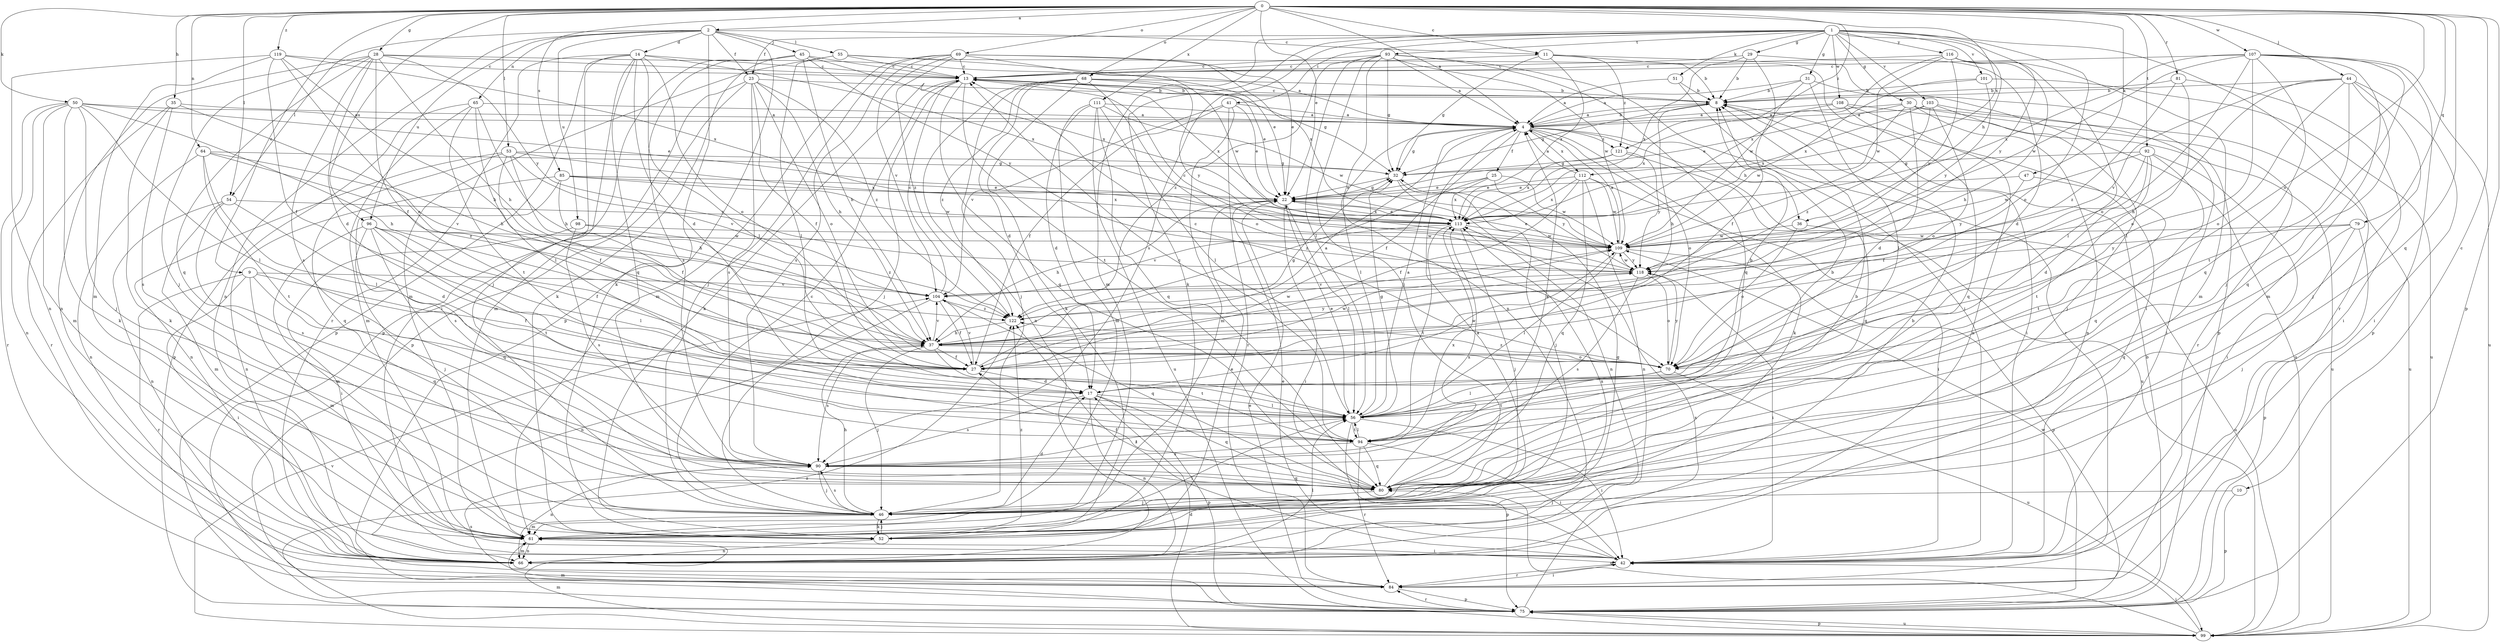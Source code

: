 strict digraph  {
0;
1;
2;
4;
8;
9;
10;
11;
13;
14;
17;
22;
23;
25;
27;
28;
29;
30;
31;
32;
35;
36;
37;
41;
42;
44;
45;
46;
47;
50;
51;
52;
53;
54;
55;
56;
61;
64;
65;
66;
68;
69;
70;
75;
79;
80;
81;
84;
85;
90;
92;
93;
94;
96;
98;
99;
101;
103;
104;
107;
108;
109;
111;
112;
113;
116;
118;
119;
121;
122;
0 -> 2  [label=a];
0 -> 4  [label=a];
0 -> 9  [label=c];
0 -> 10  [label=c];
0 -> 11  [label=c];
0 -> 22  [label=e];
0 -> 28  [label=g];
0 -> 35  [label=h];
0 -> 44  [label=j];
0 -> 47  [label=k];
0 -> 50  [label=k];
0 -> 53  [label=l];
0 -> 54  [label=l];
0 -> 64  [label=n];
0 -> 68  [label=o];
0 -> 69  [label=o];
0 -> 70  [label=o];
0 -> 75  [label=p];
0 -> 79  [label=q];
0 -> 80  [label=q];
0 -> 81  [label=r];
0 -> 85  [label=s];
0 -> 92  [label=t];
0 -> 96  [label=u];
0 -> 107  [label=w];
0 -> 111  [label=x];
0 -> 112  [label=x];
0 -> 119  [label=z];
0 -> 121  [label=z];
1 -> 23  [label=f];
1 -> 29  [label=g];
1 -> 30  [label=g];
1 -> 31  [label=g];
1 -> 36  [label=h];
1 -> 41  [label=i];
1 -> 51  [label=k];
1 -> 52  [label=k];
1 -> 61  [label=m];
1 -> 70  [label=o];
1 -> 84  [label=r];
1 -> 90  [label=s];
1 -> 93  [label=t];
1 -> 101  [label=v];
1 -> 103  [label=v];
1 -> 108  [label=w];
1 -> 116  [label=y];
1 -> 118  [label=y];
2 -> 11  [label=c];
2 -> 14  [label=d];
2 -> 23  [label=f];
2 -> 45  [label=j];
2 -> 52  [label=k];
2 -> 54  [label=l];
2 -> 55  [label=l];
2 -> 65  [label=n];
2 -> 66  [label=n];
2 -> 75  [label=p];
2 -> 96  [label=u];
2 -> 98  [label=u];
4 -> 8  [label=b];
4 -> 25  [label=f];
4 -> 27  [label=f];
4 -> 32  [label=g];
4 -> 36  [label=h];
4 -> 52  [label=k];
4 -> 56  [label=l];
4 -> 70  [label=o];
4 -> 99  [label=u];
4 -> 112  [label=x];
4 -> 121  [label=z];
8 -> 4  [label=a];
8 -> 13  [label=c];
8 -> 32  [label=g];
8 -> 37  [label=h];
8 -> 42  [label=i];
9 -> 27  [label=f];
9 -> 42  [label=i];
9 -> 61  [label=m];
9 -> 80  [label=q];
9 -> 84  [label=r];
9 -> 104  [label=v];
10 -> 46  [label=j];
10 -> 75  [label=p];
11 -> 13  [label=c];
11 -> 32  [label=g];
11 -> 42  [label=i];
11 -> 75  [label=p];
11 -> 113  [label=x];
11 -> 121  [label=z];
13 -> 8  [label=b];
13 -> 32  [label=g];
13 -> 46  [label=j];
13 -> 52  [label=k];
13 -> 80  [label=q];
13 -> 94  [label=t];
13 -> 113  [label=x];
14 -> 13  [label=c];
14 -> 17  [label=d];
14 -> 42  [label=i];
14 -> 46  [label=j];
14 -> 56  [label=l];
14 -> 70  [label=o];
14 -> 75  [label=p];
14 -> 80  [label=q];
14 -> 84  [label=r];
14 -> 113  [label=x];
17 -> 56  [label=l];
17 -> 66  [label=n];
17 -> 75  [label=p];
17 -> 80  [label=q];
17 -> 90  [label=s];
17 -> 109  [label=w];
22 -> 32  [label=g];
22 -> 37  [label=h];
22 -> 42  [label=i];
22 -> 56  [label=l];
22 -> 113  [label=x];
23 -> 8  [label=b];
23 -> 27  [label=f];
23 -> 37  [label=h];
23 -> 61  [label=m];
23 -> 70  [label=o];
23 -> 75  [label=p];
23 -> 90  [label=s];
23 -> 122  [label=z];
25 -> 22  [label=e];
25 -> 109  [label=w];
25 -> 113  [label=x];
25 -> 118  [label=y];
25 -> 122  [label=z];
27 -> 4  [label=a];
27 -> 17  [label=d];
27 -> 104  [label=v];
27 -> 109  [label=w];
28 -> 4  [label=a];
28 -> 13  [label=c];
28 -> 17  [label=d];
28 -> 27  [label=f];
28 -> 37  [label=h];
28 -> 46  [label=j];
28 -> 66  [label=n];
28 -> 80  [label=q];
28 -> 90  [label=s];
28 -> 118  [label=y];
29 -> 8  [label=b];
29 -> 13  [label=c];
29 -> 17  [label=d];
29 -> 109  [label=w];
29 -> 113  [label=x];
30 -> 4  [label=a];
30 -> 17  [label=d];
30 -> 22  [label=e];
30 -> 66  [label=n];
30 -> 84  [label=r];
30 -> 99  [label=u];
30 -> 109  [label=w];
31 -> 4  [label=a];
31 -> 8  [label=b];
31 -> 27  [label=f];
31 -> 56  [label=l];
31 -> 99  [label=u];
32 -> 22  [label=e];
32 -> 46  [label=j];
32 -> 66  [label=n];
35 -> 4  [label=a];
35 -> 37  [label=h];
35 -> 52  [label=k];
35 -> 84  [label=r];
35 -> 90  [label=s];
36 -> 70  [label=o];
36 -> 99  [label=u];
36 -> 109  [label=w];
37 -> 27  [label=f];
37 -> 32  [label=g];
37 -> 46  [label=j];
37 -> 70  [label=o];
37 -> 90  [label=s];
37 -> 94  [label=t];
37 -> 104  [label=v];
37 -> 109  [label=w];
37 -> 118  [label=y];
41 -> 4  [label=a];
41 -> 22  [label=e];
41 -> 27  [label=f];
41 -> 61  [label=m];
41 -> 84  [label=r];
41 -> 104  [label=v];
42 -> 22  [label=e];
42 -> 84  [label=r];
42 -> 122  [label=z];
44 -> 8  [label=b];
44 -> 37  [label=h];
44 -> 42  [label=i];
44 -> 46  [label=j];
44 -> 70  [label=o];
44 -> 80  [label=q];
44 -> 94  [label=t];
44 -> 104  [label=v];
45 -> 13  [label=c];
45 -> 37  [label=h];
45 -> 52  [label=k];
45 -> 75  [label=p];
45 -> 90  [label=s];
45 -> 113  [label=x];
45 -> 118  [label=y];
46 -> 13  [label=c];
46 -> 17  [label=d];
46 -> 37  [label=h];
46 -> 52  [label=k];
46 -> 61  [label=m];
46 -> 90  [label=s];
47 -> 22  [label=e];
47 -> 94  [label=t];
47 -> 118  [label=y];
50 -> 4  [label=a];
50 -> 22  [label=e];
50 -> 37  [label=h];
50 -> 46  [label=j];
50 -> 52  [label=k];
50 -> 56  [label=l];
50 -> 61  [label=m];
50 -> 66  [label=n];
50 -> 84  [label=r];
51 -> 4  [label=a];
51 -> 8  [label=b];
51 -> 84  [label=r];
52 -> 8  [label=b];
52 -> 22  [label=e];
52 -> 46  [label=j];
52 -> 66  [label=n];
52 -> 122  [label=z];
53 -> 27  [label=f];
53 -> 32  [label=g];
53 -> 37  [label=h];
53 -> 66  [label=n];
53 -> 80  [label=q];
53 -> 104  [label=v];
53 -> 113  [label=x];
54 -> 17  [label=d];
54 -> 61  [label=m];
54 -> 66  [label=n];
54 -> 90  [label=s];
54 -> 113  [label=x];
55 -> 8  [label=b];
55 -> 13  [label=c];
55 -> 22  [label=e];
55 -> 56  [label=l];
55 -> 61  [label=m];
56 -> 4  [label=a];
56 -> 8  [label=b];
56 -> 22  [label=e];
56 -> 32  [label=g];
56 -> 42  [label=i];
56 -> 75  [label=p];
56 -> 94  [label=t];
61 -> 4  [label=a];
61 -> 32  [label=g];
61 -> 42  [label=i];
61 -> 56  [label=l];
61 -> 66  [label=n];
61 -> 113  [label=x];
64 -> 32  [label=g];
64 -> 56  [label=l];
64 -> 66  [label=n];
64 -> 94  [label=t];
64 -> 104  [label=v];
64 -> 122  [label=z];
65 -> 4  [label=a];
65 -> 37  [label=h];
65 -> 56  [label=l];
65 -> 61  [label=m];
65 -> 75  [label=p];
65 -> 94  [label=t];
66 -> 56  [label=l];
66 -> 61  [label=m];
68 -> 8  [label=b];
68 -> 17  [label=d];
68 -> 22  [label=e];
68 -> 46  [label=j];
68 -> 52  [label=k];
68 -> 66  [label=n];
68 -> 70  [label=o];
68 -> 118  [label=y];
68 -> 122  [label=z];
69 -> 13  [label=c];
69 -> 22  [label=e];
69 -> 46  [label=j];
69 -> 61  [label=m];
69 -> 90  [label=s];
69 -> 104  [label=v];
69 -> 109  [label=w];
69 -> 113  [label=x];
69 -> 122  [label=z];
70 -> 13  [label=c];
70 -> 56  [label=l];
70 -> 94  [label=t];
70 -> 99  [label=u];
70 -> 118  [label=y];
70 -> 122  [label=z];
75 -> 8  [label=b];
75 -> 22  [label=e];
75 -> 61  [label=m];
75 -> 84  [label=r];
75 -> 99  [label=u];
75 -> 109  [label=w];
75 -> 113  [label=x];
79 -> 46  [label=j];
79 -> 75  [label=p];
79 -> 80  [label=q];
79 -> 109  [label=w];
79 -> 118  [label=y];
80 -> 8  [label=b];
80 -> 27  [label=f];
80 -> 46  [label=j];
80 -> 113  [label=x];
81 -> 8  [label=b];
81 -> 42  [label=i];
81 -> 70  [label=o];
81 -> 122  [label=z];
84 -> 42  [label=i];
84 -> 75  [label=p];
84 -> 90  [label=s];
85 -> 22  [label=e];
85 -> 27  [label=f];
85 -> 66  [label=n];
85 -> 90  [label=s];
85 -> 109  [label=w];
85 -> 113  [label=x];
90 -> 4  [label=a];
90 -> 46  [label=j];
90 -> 56  [label=l];
90 -> 66  [label=n];
90 -> 80  [label=q];
90 -> 113  [label=x];
92 -> 17  [label=d];
92 -> 27  [label=f];
92 -> 32  [label=g];
92 -> 42  [label=i];
92 -> 80  [label=q];
92 -> 94  [label=t];
92 -> 109  [label=w];
93 -> 4  [label=a];
93 -> 13  [label=c];
93 -> 32  [label=g];
93 -> 42  [label=i];
93 -> 46  [label=j];
93 -> 56  [label=l];
93 -> 66  [label=n];
93 -> 80  [label=q];
93 -> 109  [label=w];
93 -> 122  [label=z];
94 -> 8  [label=b];
94 -> 13  [label=c];
94 -> 42  [label=i];
94 -> 56  [label=l];
94 -> 80  [label=q];
94 -> 84  [label=r];
94 -> 90  [label=s];
96 -> 27  [label=f];
96 -> 46  [label=j];
96 -> 56  [label=l];
96 -> 61  [label=m];
96 -> 80  [label=q];
96 -> 94  [label=t];
96 -> 109  [label=w];
98 -> 42  [label=i];
98 -> 90  [label=s];
98 -> 109  [label=w];
98 -> 122  [label=z];
99 -> 17  [label=d];
99 -> 42  [label=i];
99 -> 61  [label=m];
99 -> 75  [label=p];
99 -> 80  [label=q];
99 -> 104  [label=v];
99 -> 122  [label=z];
101 -> 8  [label=b];
101 -> 99  [label=u];
101 -> 113  [label=x];
101 -> 118  [label=y];
103 -> 4  [label=a];
103 -> 42  [label=i];
103 -> 46  [label=j];
103 -> 70  [label=o];
103 -> 113  [label=x];
103 -> 122  [label=z];
104 -> 13  [label=c];
104 -> 27  [label=f];
104 -> 66  [label=n];
104 -> 80  [label=q];
104 -> 122  [label=z];
107 -> 13  [label=c];
107 -> 46  [label=j];
107 -> 56  [label=l];
107 -> 61  [label=m];
107 -> 70  [label=o];
107 -> 75  [label=p];
107 -> 80  [label=q];
107 -> 99  [label=u];
107 -> 109  [label=w];
107 -> 113  [label=x];
108 -> 4  [label=a];
108 -> 66  [label=n];
108 -> 80  [label=q];
108 -> 99  [label=u];
108 -> 113  [label=x];
109 -> 4  [label=a];
109 -> 22  [label=e];
109 -> 56  [label=l];
109 -> 75  [label=p];
109 -> 118  [label=y];
111 -> 4  [label=a];
111 -> 17  [label=d];
111 -> 56  [label=l];
111 -> 61  [label=m];
111 -> 80  [label=q];
111 -> 99  [label=u];
111 -> 109  [label=w];
112 -> 4  [label=a];
112 -> 22  [label=e];
112 -> 27  [label=f];
112 -> 42  [label=i];
112 -> 66  [label=n];
112 -> 80  [label=q];
112 -> 109  [label=w];
112 -> 113  [label=x];
113 -> 22  [label=e];
113 -> 46  [label=j];
113 -> 94  [label=t];
113 -> 104  [label=v];
113 -> 109  [label=w];
116 -> 13  [label=c];
116 -> 37  [label=h];
116 -> 56  [label=l];
116 -> 61  [label=m];
116 -> 109  [label=w];
116 -> 113  [label=x];
116 -> 118  [label=y];
118 -> 13  [label=c];
118 -> 42  [label=i];
118 -> 70  [label=o];
118 -> 90  [label=s];
118 -> 104  [label=v];
118 -> 109  [label=w];
119 -> 13  [label=c];
119 -> 27  [label=f];
119 -> 37  [label=h];
119 -> 61  [label=m];
119 -> 66  [label=n];
119 -> 70  [label=o];
119 -> 113  [label=x];
121 -> 32  [label=g];
121 -> 80  [label=q];
121 -> 113  [label=x];
121 -> 118  [label=y];
122 -> 37  [label=h];
}
